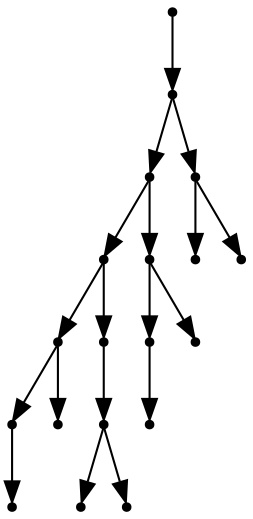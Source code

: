 digraph {
  18 [shape=point];
  17 [shape=point];
  13 [shape=point];
  8 [shape=point];
  3 [shape=point];
  1 [shape=point];
  0 [shape=point];
  2 [shape=point];
  7 [shape=point];
  6 [shape=point];
  4 [shape=point];
  5 [shape=point];
  12 [shape=point];
  10 [shape=point];
  9 [shape=point];
  11 [shape=point];
  16 [shape=point];
  14 [shape=point];
  15 [shape=point];
18 -> 17;
17 -> 13;
13 -> 8;
8 -> 3;
3 -> 1;
1 -> 0;
3 -> 2;
8 -> 7;
7 -> 6;
6 -> 4;
6 -> 5;
13 -> 12;
12 -> 10;
10 -> 9;
12 -> 11;
17 -> 16;
16 -> 14;
16 -> 15;
}
